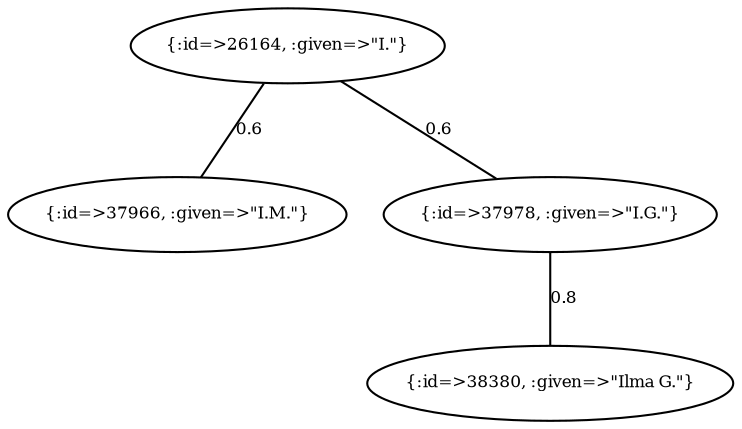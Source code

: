 graph Collector__WeightedGraph {
    "{:id=>26164, :given=>\"I.\"}" [
        fontsize = 8,
        label = "{:id=>26164, :given=>\"I.\"}"
    ]

    "{:id=>37966, :given=>\"I.M.\"}" [
        fontsize = 8,
        label = "{:id=>37966, :given=>\"I.M.\"}"
    ]

    "{:id=>37978, :given=>\"I.G.\"}" [
        fontsize = 8,
        label = "{:id=>37978, :given=>\"I.G.\"}"
    ]

    "{:id=>38380, :given=>\"Ilma G.\"}" [
        fontsize = 8,
        label = "{:id=>38380, :given=>\"Ilma G.\"}"
    ]

    "{:id=>26164, :given=>\"I.\"}" -- "{:id=>37966, :given=>\"I.M.\"}" [
        fontsize = 8,
        label = 0.6
    ]

    "{:id=>26164, :given=>\"I.\"}" -- "{:id=>37978, :given=>\"I.G.\"}" [
        fontsize = 8,
        label = 0.6
    ]

    "{:id=>37978, :given=>\"I.G.\"}" -- "{:id=>38380, :given=>\"Ilma G.\"}" [
        fontsize = 8,
        label = 0.8
    ]
}
